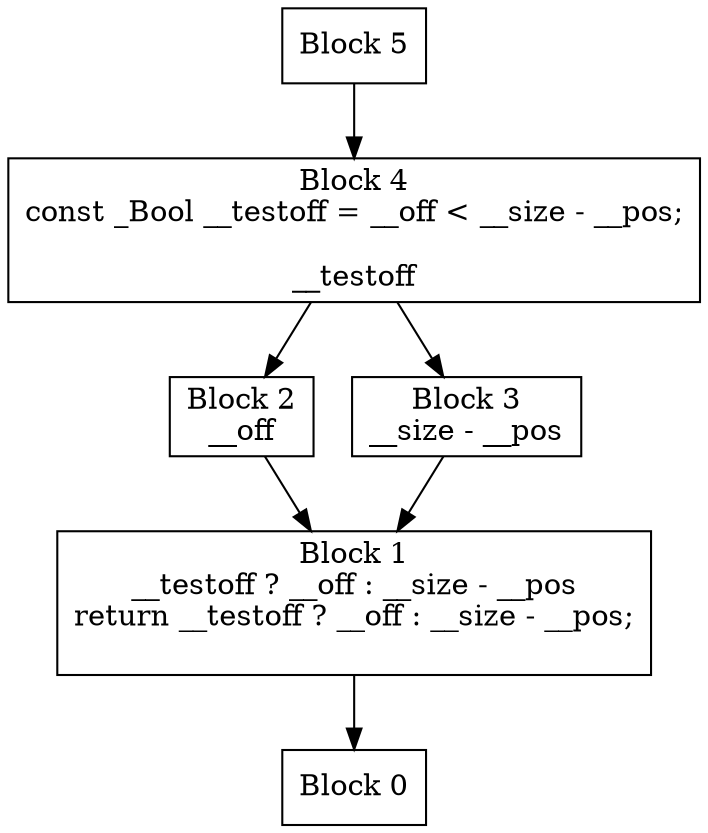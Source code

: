 digraph CFG {
  node [shape=box];
  0 [label="Block 0\n"];
  1 [label="Block 1\n__testoff ? __off : __size - __pos\nreturn __testoff ? __off : __size - __pos;
\n"];
  2 [label="Block 2\n__off\n"];
  3 [label="Block 3\n__size - __pos\n"];
  4 [label="Block 4\nconst _Bool __testoff = __off < __size - __pos;
\n__testoff\n"];
  5 [label="Block 5\n"];
  1 -> 0;
  2 -> 1;
  3 -> 1;
  4 -> 2;
  4 -> 3;
  5 -> 4;
}
